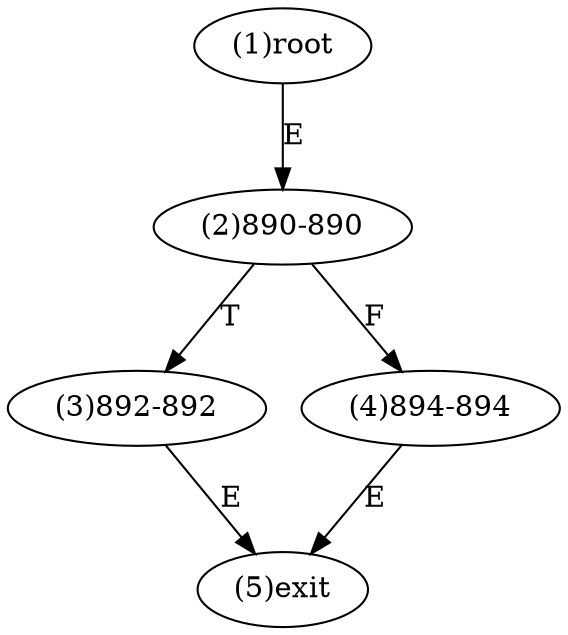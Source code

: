 digraph "" { 
1[ label="(1)root"];
2[ label="(2)890-890"];
3[ label="(3)892-892"];
4[ label="(4)894-894"];
5[ label="(5)exit"];
1->2[ label="E"];
2->4[ label="F"];
2->3[ label="T"];
3->5[ label="E"];
4->5[ label="E"];
}